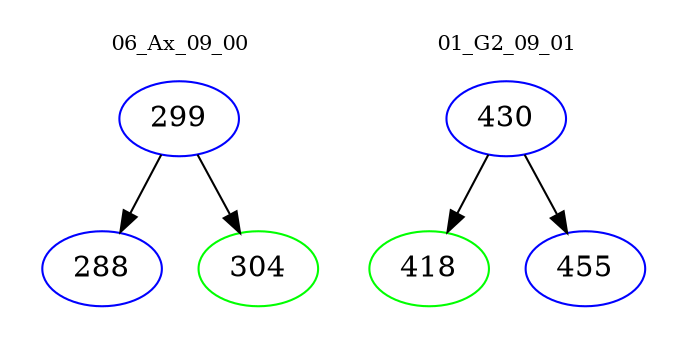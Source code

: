digraph{
subgraph cluster_0 {
color = white
label = "06_Ax_09_00";
fontsize=10;
T0_299 [label="299", color="blue"]
T0_299 -> T0_288 [color="black"]
T0_288 [label="288", color="blue"]
T0_299 -> T0_304 [color="black"]
T0_304 [label="304", color="green"]
}
subgraph cluster_1 {
color = white
label = "01_G2_09_01";
fontsize=10;
T1_430 [label="430", color="blue"]
T1_430 -> T1_418 [color="black"]
T1_418 [label="418", color="green"]
T1_430 -> T1_455 [color="black"]
T1_455 [label="455", color="blue"]
}
}
